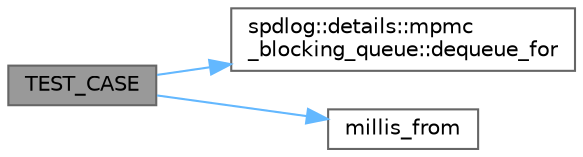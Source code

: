 digraph "TEST_CASE"
{
 // LATEX_PDF_SIZE
  bgcolor="transparent";
  edge [fontname=Helvetica,fontsize=10,labelfontname=Helvetica,labelfontsize=10];
  node [fontname=Helvetica,fontsize=10,shape=box,height=0.2,width=0.4];
  rankdir="LR";
  Node1 [id="Node000001",label="TEST_CASE",height=0.2,width=0.4,color="gray40", fillcolor="grey60", style="filled", fontcolor="black",tooltip=" "];
  Node1 -> Node2 [id="edge1_Node000001_Node000002",color="steelblue1",style="solid",tooltip=" "];
  Node2 [id="Node000002",label="spdlog::details::mpmc\l_blocking_queue::dequeue_for",height=0.2,width=0.4,color="grey40", fillcolor="white", style="filled",URL="$classspdlog_1_1details_1_1mpmc__blocking__queue.html#af4015ea1657b393755f34d76c97a28d1",tooltip=" "];
  Node1 -> Node3 [id="edge2_Node000001_Node000003",color="steelblue1",style="solid",tooltip=" "];
  Node3 [id="Node000003",label="millis_from",height=0.2,width=0.4,color="grey40", fillcolor="white", style="filled",URL="$test__mpmc__q_8cpp.html#a9e6dc0868aeb6e7ff7d8ac7217b3fff5",tooltip=" "];
}
